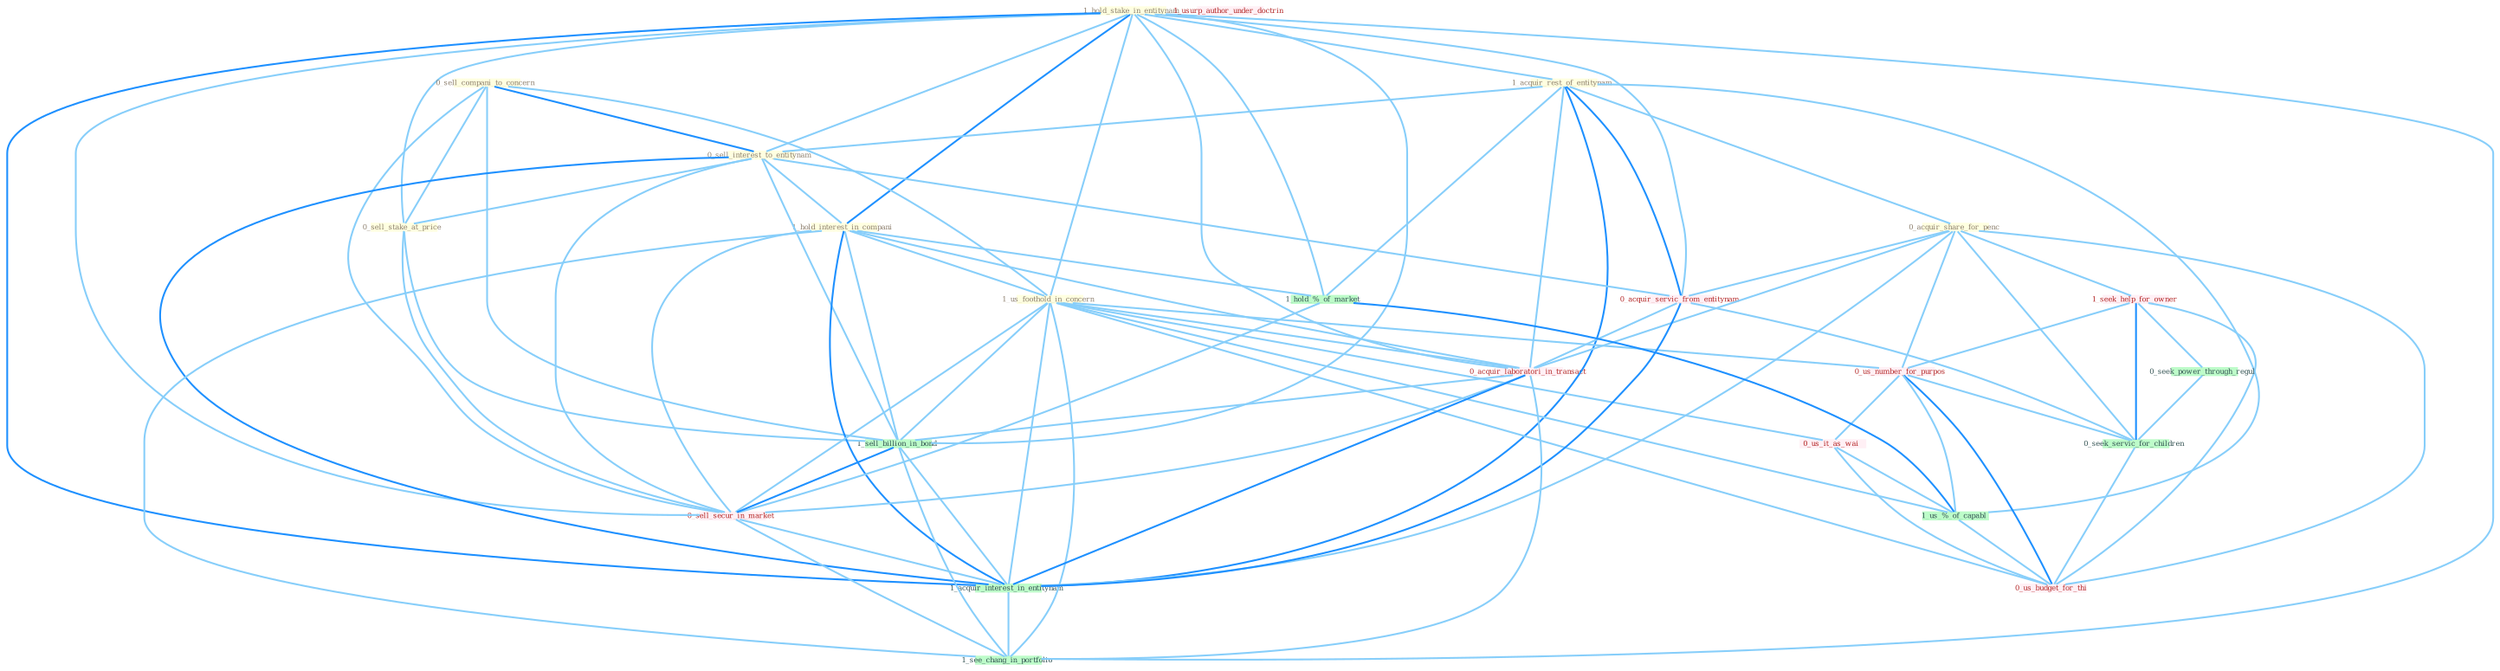 Graph G{ 
    node
    [shape=polygon,style=filled,width=.5,height=.06,color="#BDFCC9",fixedsize=true,fontsize=4,
    fontcolor="#2f4f4f"];
    {node
    [color="#ffffe0", fontcolor="#8b7d6b"] "1_hold_stake_in_entitynam " "1_acquir_rest_of_entitynam " "0_acquir_share_for_penc " "0_sell_compani_to_concern " "0_sell_interest_to_entitynam " "0_sell_stake_at_price " "1_hold_interest_in_compani " "1_us_foothold_in_concern "}
{node [color="#fff0f5", fontcolor="#b22222"] "1_seek_help_for_owner " "0_acquir_servic_from_entitynam " "0_us_number_for_purpos " "0_acquir_laboratori_in_transact " "0_us_it_as_wai " "1_usurp_author_under_doctrin " "0_sell_secur_in_market " "0_us_budget_for_thi "}
edge [color="#B0E2FF"];

	"1_hold_stake_in_entitynam " -- "1_acquir_rest_of_entitynam " [w="1", color="#87cefa" ];
	"1_hold_stake_in_entitynam " -- "0_sell_interest_to_entitynam " [w="1", color="#87cefa" ];
	"1_hold_stake_in_entitynam " -- "0_sell_stake_at_price " [w="1", color="#87cefa" ];
	"1_hold_stake_in_entitynam " -- "1_hold_interest_in_compani " [w="2", color="#1e90ff" , len=0.8];
	"1_hold_stake_in_entitynam " -- "1_us_foothold_in_concern " [w="1", color="#87cefa" ];
	"1_hold_stake_in_entitynam " -- "0_acquir_servic_from_entitynam " [w="1", color="#87cefa" ];
	"1_hold_stake_in_entitynam " -- "1_hold_%_of_market " [w="1", color="#87cefa" ];
	"1_hold_stake_in_entitynam " -- "0_acquir_laboratori_in_transact " [w="1", color="#87cefa" ];
	"1_hold_stake_in_entitynam " -- "1_sell_billion_in_bond " [w="1", color="#87cefa" ];
	"1_hold_stake_in_entitynam " -- "0_sell_secur_in_market " [w="1", color="#87cefa" ];
	"1_hold_stake_in_entitynam " -- "1_acquir_interest_in_entitynam " [w="2", color="#1e90ff" , len=0.8];
	"1_hold_stake_in_entitynam " -- "1_see_chang_in_portfolio " [w="1", color="#87cefa" ];
	"1_acquir_rest_of_entitynam " -- "0_acquir_share_for_penc " [w="1", color="#87cefa" ];
	"1_acquir_rest_of_entitynam " -- "0_sell_interest_to_entitynam " [w="1", color="#87cefa" ];
	"1_acquir_rest_of_entitynam " -- "0_acquir_servic_from_entitynam " [w="2", color="#1e90ff" , len=0.8];
	"1_acquir_rest_of_entitynam " -- "1_hold_%_of_market " [w="1", color="#87cefa" ];
	"1_acquir_rest_of_entitynam " -- "0_acquir_laboratori_in_transact " [w="1", color="#87cefa" ];
	"1_acquir_rest_of_entitynam " -- "1_us_%_of_capabl " [w="1", color="#87cefa" ];
	"1_acquir_rest_of_entitynam " -- "1_acquir_interest_in_entitynam " [w="2", color="#1e90ff" , len=0.8];
	"0_acquir_share_for_penc " -- "1_seek_help_for_owner " [w="1", color="#87cefa" ];
	"0_acquir_share_for_penc " -- "0_acquir_servic_from_entitynam " [w="1", color="#87cefa" ];
	"0_acquir_share_for_penc " -- "0_us_number_for_purpos " [w="1", color="#87cefa" ];
	"0_acquir_share_for_penc " -- "0_acquir_laboratori_in_transact " [w="1", color="#87cefa" ];
	"0_acquir_share_for_penc " -- "1_acquir_interest_in_entitynam " [w="1", color="#87cefa" ];
	"0_acquir_share_for_penc " -- "0_seek_servic_for_children " [w="1", color="#87cefa" ];
	"0_acquir_share_for_penc " -- "0_us_budget_for_thi " [w="1", color="#87cefa" ];
	"0_sell_compani_to_concern " -- "0_sell_interest_to_entitynam " [w="2", color="#1e90ff" , len=0.8];
	"0_sell_compani_to_concern " -- "0_sell_stake_at_price " [w="1", color="#87cefa" ];
	"0_sell_compani_to_concern " -- "1_us_foothold_in_concern " [w="1", color="#87cefa" ];
	"0_sell_compani_to_concern " -- "1_sell_billion_in_bond " [w="1", color="#87cefa" ];
	"0_sell_compani_to_concern " -- "0_sell_secur_in_market " [w="1", color="#87cefa" ];
	"0_sell_interest_to_entitynam " -- "0_sell_stake_at_price " [w="1", color="#87cefa" ];
	"0_sell_interest_to_entitynam " -- "1_hold_interest_in_compani " [w="1", color="#87cefa" ];
	"0_sell_interest_to_entitynam " -- "0_acquir_servic_from_entitynam " [w="1", color="#87cefa" ];
	"0_sell_interest_to_entitynam " -- "1_sell_billion_in_bond " [w="1", color="#87cefa" ];
	"0_sell_interest_to_entitynam " -- "0_sell_secur_in_market " [w="1", color="#87cefa" ];
	"0_sell_interest_to_entitynam " -- "1_acquir_interest_in_entitynam " [w="2", color="#1e90ff" , len=0.8];
	"0_sell_stake_at_price " -- "1_sell_billion_in_bond " [w="1", color="#87cefa" ];
	"0_sell_stake_at_price " -- "0_sell_secur_in_market " [w="1", color="#87cefa" ];
	"1_hold_interest_in_compani " -- "1_us_foothold_in_concern " [w="1", color="#87cefa" ];
	"1_hold_interest_in_compani " -- "1_hold_%_of_market " [w="1", color="#87cefa" ];
	"1_hold_interest_in_compani " -- "0_acquir_laboratori_in_transact " [w="1", color="#87cefa" ];
	"1_hold_interest_in_compani " -- "1_sell_billion_in_bond " [w="1", color="#87cefa" ];
	"1_hold_interest_in_compani " -- "0_sell_secur_in_market " [w="1", color="#87cefa" ];
	"1_hold_interest_in_compani " -- "1_acquir_interest_in_entitynam " [w="2", color="#1e90ff" , len=0.8];
	"1_hold_interest_in_compani " -- "1_see_chang_in_portfolio " [w="1", color="#87cefa" ];
	"1_us_foothold_in_concern " -- "0_us_number_for_purpos " [w="1", color="#87cefa" ];
	"1_us_foothold_in_concern " -- "0_acquir_laboratori_in_transact " [w="1", color="#87cefa" ];
	"1_us_foothold_in_concern " -- "1_sell_billion_in_bond " [w="1", color="#87cefa" ];
	"1_us_foothold_in_concern " -- "0_us_it_as_wai " [w="1", color="#87cefa" ];
	"1_us_foothold_in_concern " -- "1_us_%_of_capabl " [w="1", color="#87cefa" ];
	"1_us_foothold_in_concern " -- "0_sell_secur_in_market " [w="1", color="#87cefa" ];
	"1_us_foothold_in_concern " -- "1_acquir_interest_in_entitynam " [w="1", color="#87cefa" ];
	"1_us_foothold_in_concern " -- "1_see_chang_in_portfolio " [w="1", color="#87cefa" ];
	"1_us_foothold_in_concern " -- "0_us_budget_for_thi " [w="1", color="#87cefa" ];
	"1_seek_help_for_owner " -- "0_seek_power_through_regul " [w="1", color="#87cefa" ];
	"1_seek_help_for_owner " -- "0_us_number_for_purpos " [w="1", color="#87cefa" ];
	"1_seek_help_for_owner " -- "0_seek_servic_for_children " [w="2", color="#1e90ff" , len=0.8];
	"1_seek_help_for_owner " -- "0_us_budget_for_thi " [w="1", color="#87cefa" ];
	"0_acquir_servic_from_entitynam " -- "0_acquir_laboratori_in_transact " [w="1", color="#87cefa" ];
	"0_acquir_servic_from_entitynam " -- "1_acquir_interest_in_entitynam " [w="2", color="#1e90ff" , len=0.8];
	"0_acquir_servic_from_entitynam " -- "0_seek_servic_for_children " [w="1", color="#87cefa" ];
	"1_hold_%_of_market " -- "1_us_%_of_capabl " [w="2", color="#1e90ff" , len=0.8];
	"1_hold_%_of_market " -- "0_sell_secur_in_market " [w="1", color="#87cefa" ];
	"0_seek_power_through_regul " -- "0_seek_servic_for_children " [w="1", color="#87cefa" ];
	"0_us_number_for_purpos " -- "0_us_it_as_wai " [w="1", color="#87cefa" ];
	"0_us_number_for_purpos " -- "1_us_%_of_capabl " [w="1", color="#87cefa" ];
	"0_us_number_for_purpos " -- "0_seek_servic_for_children " [w="1", color="#87cefa" ];
	"0_us_number_for_purpos " -- "0_us_budget_for_thi " [w="2", color="#1e90ff" , len=0.8];
	"0_acquir_laboratori_in_transact " -- "1_sell_billion_in_bond " [w="1", color="#87cefa" ];
	"0_acquir_laboratori_in_transact " -- "0_sell_secur_in_market " [w="1", color="#87cefa" ];
	"0_acquir_laboratori_in_transact " -- "1_acquir_interest_in_entitynam " [w="2", color="#1e90ff" , len=0.8];
	"0_acquir_laboratori_in_transact " -- "1_see_chang_in_portfolio " [w="1", color="#87cefa" ];
	"1_sell_billion_in_bond " -- "0_sell_secur_in_market " [w="2", color="#1e90ff" , len=0.8];
	"1_sell_billion_in_bond " -- "1_acquir_interest_in_entitynam " [w="1", color="#87cefa" ];
	"1_sell_billion_in_bond " -- "1_see_chang_in_portfolio " [w="1", color="#87cefa" ];
	"0_us_it_as_wai " -- "1_us_%_of_capabl " [w="1", color="#87cefa" ];
	"0_us_it_as_wai " -- "0_us_budget_for_thi " [w="1", color="#87cefa" ];
	"1_us_%_of_capabl " -- "0_us_budget_for_thi " [w="1", color="#87cefa" ];
	"0_sell_secur_in_market " -- "1_acquir_interest_in_entitynam " [w="1", color="#87cefa" ];
	"0_sell_secur_in_market " -- "1_see_chang_in_portfolio " [w="1", color="#87cefa" ];
	"1_acquir_interest_in_entitynam " -- "1_see_chang_in_portfolio " [w="1", color="#87cefa" ];
	"0_seek_servic_for_children " -- "0_us_budget_for_thi " [w="1", color="#87cefa" ];
}